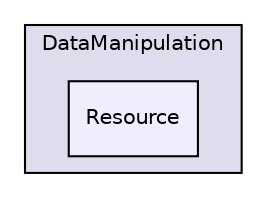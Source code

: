 digraph "C:/Users/ddieffenthaler/Desktop/SVN/source/greet-dev/main/PlugInsInterfaces/DataManipulation/Resource" {
  compound=true
  node [ fontsize="10", fontname="Helvetica"];
  edge [ labelfontsize="10", labelfontname="Helvetica"];
  subgraph clusterdir_4447585ba52742a0dc2cedb93a1eef48 {
    graph [ bgcolor="#ddddee", pencolor="black", label="DataManipulation" fontname="Helvetica", fontsize="10", URL="dir_4447585ba52742a0dc2cedb93a1eef48.html"]
  dir_fd7fd8a1e2968974dafc14ccacfe6ba1 [shape=box, label="Resource", style="filled", fillcolor="#eeeeff", pencolor="black", URL="dir_fd7fd8a1e2968974dafc14ccacfe6ba1.html"];
  }
}
